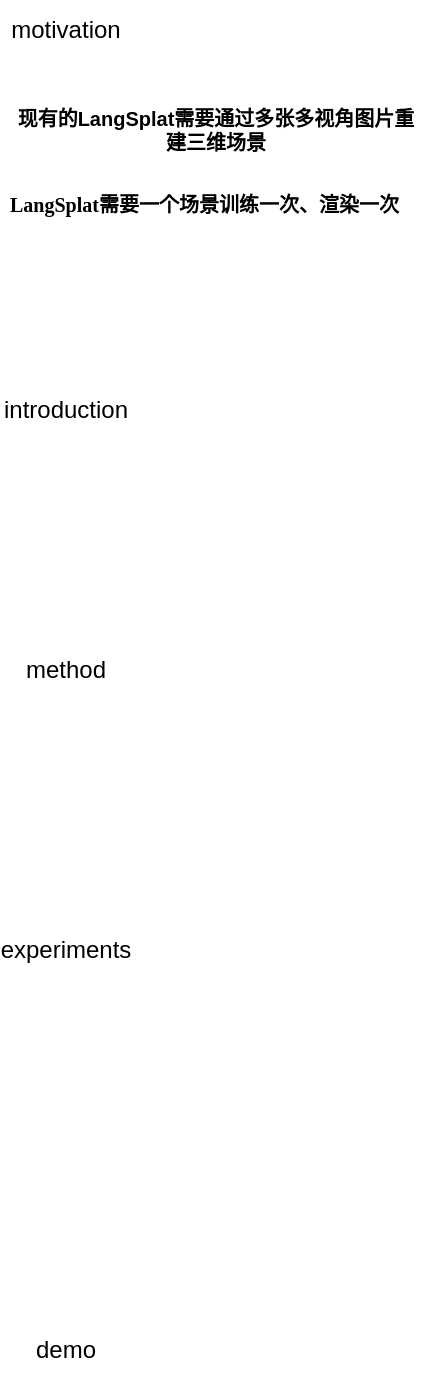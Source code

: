 <mxfile version="24.7.7">
  <diagram name="第 1 页" id="PCHLLe_sk1U6rp72RW6W">
    <mxGraphModel dx="746" dy="425" grid="1" gridSize="10" guides="1" tooltips="1" connect="1" arrows="1" fold="1" page="1" pageScale="1" pageWidth="827" pageHeight="1169" math="0" shadow="0">
      <root>
        <mxCell id="0" />
        <mxCell id="1" parent="0" />
        <mxCell id="ahB7fCFWOppxZNZ6RY8T-1" value="motivation" style="text;strokeColor=none;align=center;fillColor=none;html=1;verticalAlign=middle;whiteSpace=wrap;rounded=0;" vertex="1" parent="1">
          <mxGeometry x="10" y="10" width="60" height="30" as="geometry" />
        </mxCell>
        <mxCell id="ahB7fCFWOppxZNZ6RY8T-2" value="introduction" style="text;strokeColor=none;align=center;fillColor=none;html=1;verticalAlign=middle;whiteSpace=wrap;rounded=0;" vertex="1" parent="1">
          <mxGeometry x="10" y="200" width="60" height="30" as="geometry" />
        </mxCell>
        <mxCell id="ahB7fCFWOppxZNZ6RY8T-3" value="method" style="text;strokeColor=none;align=center;fillColor=none;html=1;verticalAlign=middle;whiteSpace=wrap;rounded=0;" vertex="1" parent="1">
          <mxGeometry x="10" y="330" width="60" height="30" as="geometry" />
        </mxCell>
        <mxCell id="ahB7fCFWOppxZNZ6RY8T-4" value="experiments" style="text;strokeColor=none;align=center;fillColor=none;html=1;verticalAlign=middle;whiteSpace=wrap;rounded=0;" vertex="1" parent="1">
          <mxGeometry x="10" y="470" width="60" height="30" as="geometry" />
        </mxCell>
        <mxCell id="ahB7fCFWOppxZNZ6RY8T-5" value="demo" style="text;strokeColor=none;align=center;fillColor=none;html=1;verticalAlign=middle;whiteSpace=wrap;rounded=0;" vertex="1" parent="1">
          <mxGeometry x="10" y="670" width="60" height="30" as="geometry" />
        </mxCell>
        <mxCell id="ahB7fCFWOppxZNZ6RY8T-6" value="&lt;p style=&quot;margin-top: 0pt; margin-bottom: 0pt; margin-left: 0in; direction: ltr; unicode-bidi: embed; vertical-align: middle; word-break: normal; font-size: 10px;&quot;&gt;&lt;span style=&quot;font-family: 微软雅黑; font-weight: bold;&quot;&gt;现有的&lt;/span&gt;&lt;span style=&quot;font-family: Arial; font-weight: bold;&quot;&gt;LangSplat&lt;/span&gt;&lt;span style=&quot;font-family: 微软雅黑; font-weight: bold;&quot;&gt;需要通过多张&lt;/span&gt;&lt;span style=&quot;font-family: 微软雅黑; font-weight: bold;&quot;&gt;多视角图片重建三维场景&lt;/span&gt;&lt;/p&gt;" style="text;strokeColor=none;align=center;fillColor=none;html=1;verticalAlign=middle;whiteSpace=wrap;rounded=0;" vertex="1" parent="1">
          <mxGeometry x="10" y="60" width="210" height="30" as="geometry" />
        </mxCell>
        <mxCell id="ahB7fCFWOppxZNZ6RY8T-7" value="&lt;p style=&quot;margin-top: 0pt; margin-bottom: 0pt; margin-left: 0in; text-align: center; direction: ltr; unicode-bidi: embed; vertical-align: middle; word-break: normal; font-size: 10px;&quot;&gt;&lt;span style=&quot;font-size: 10px; font-family: 微软雅黑; color: black; font-weight: bold; font-style: normal;&quot;&gt;LangSplat&lt;/span&gt;&lt;span style=&quot;font-size: 10px; font-family: 微软雅黑; color: black; font-weight: bold; font-style: normal;&quot;&gt;需要一个场景训练一次、渲染一次&lt;/span&gt;&lt;/p&gt;" style="text;whiteSpace=wrap;html=1;fontSize=10;" vertex="1" parent="1">
          <mxGeometry x="10" y="100" width="210" height="30" as="geometry" />
        </mxCell>
      </root>
    </mxGraphModel>
  </diagram>
</mxfile>
